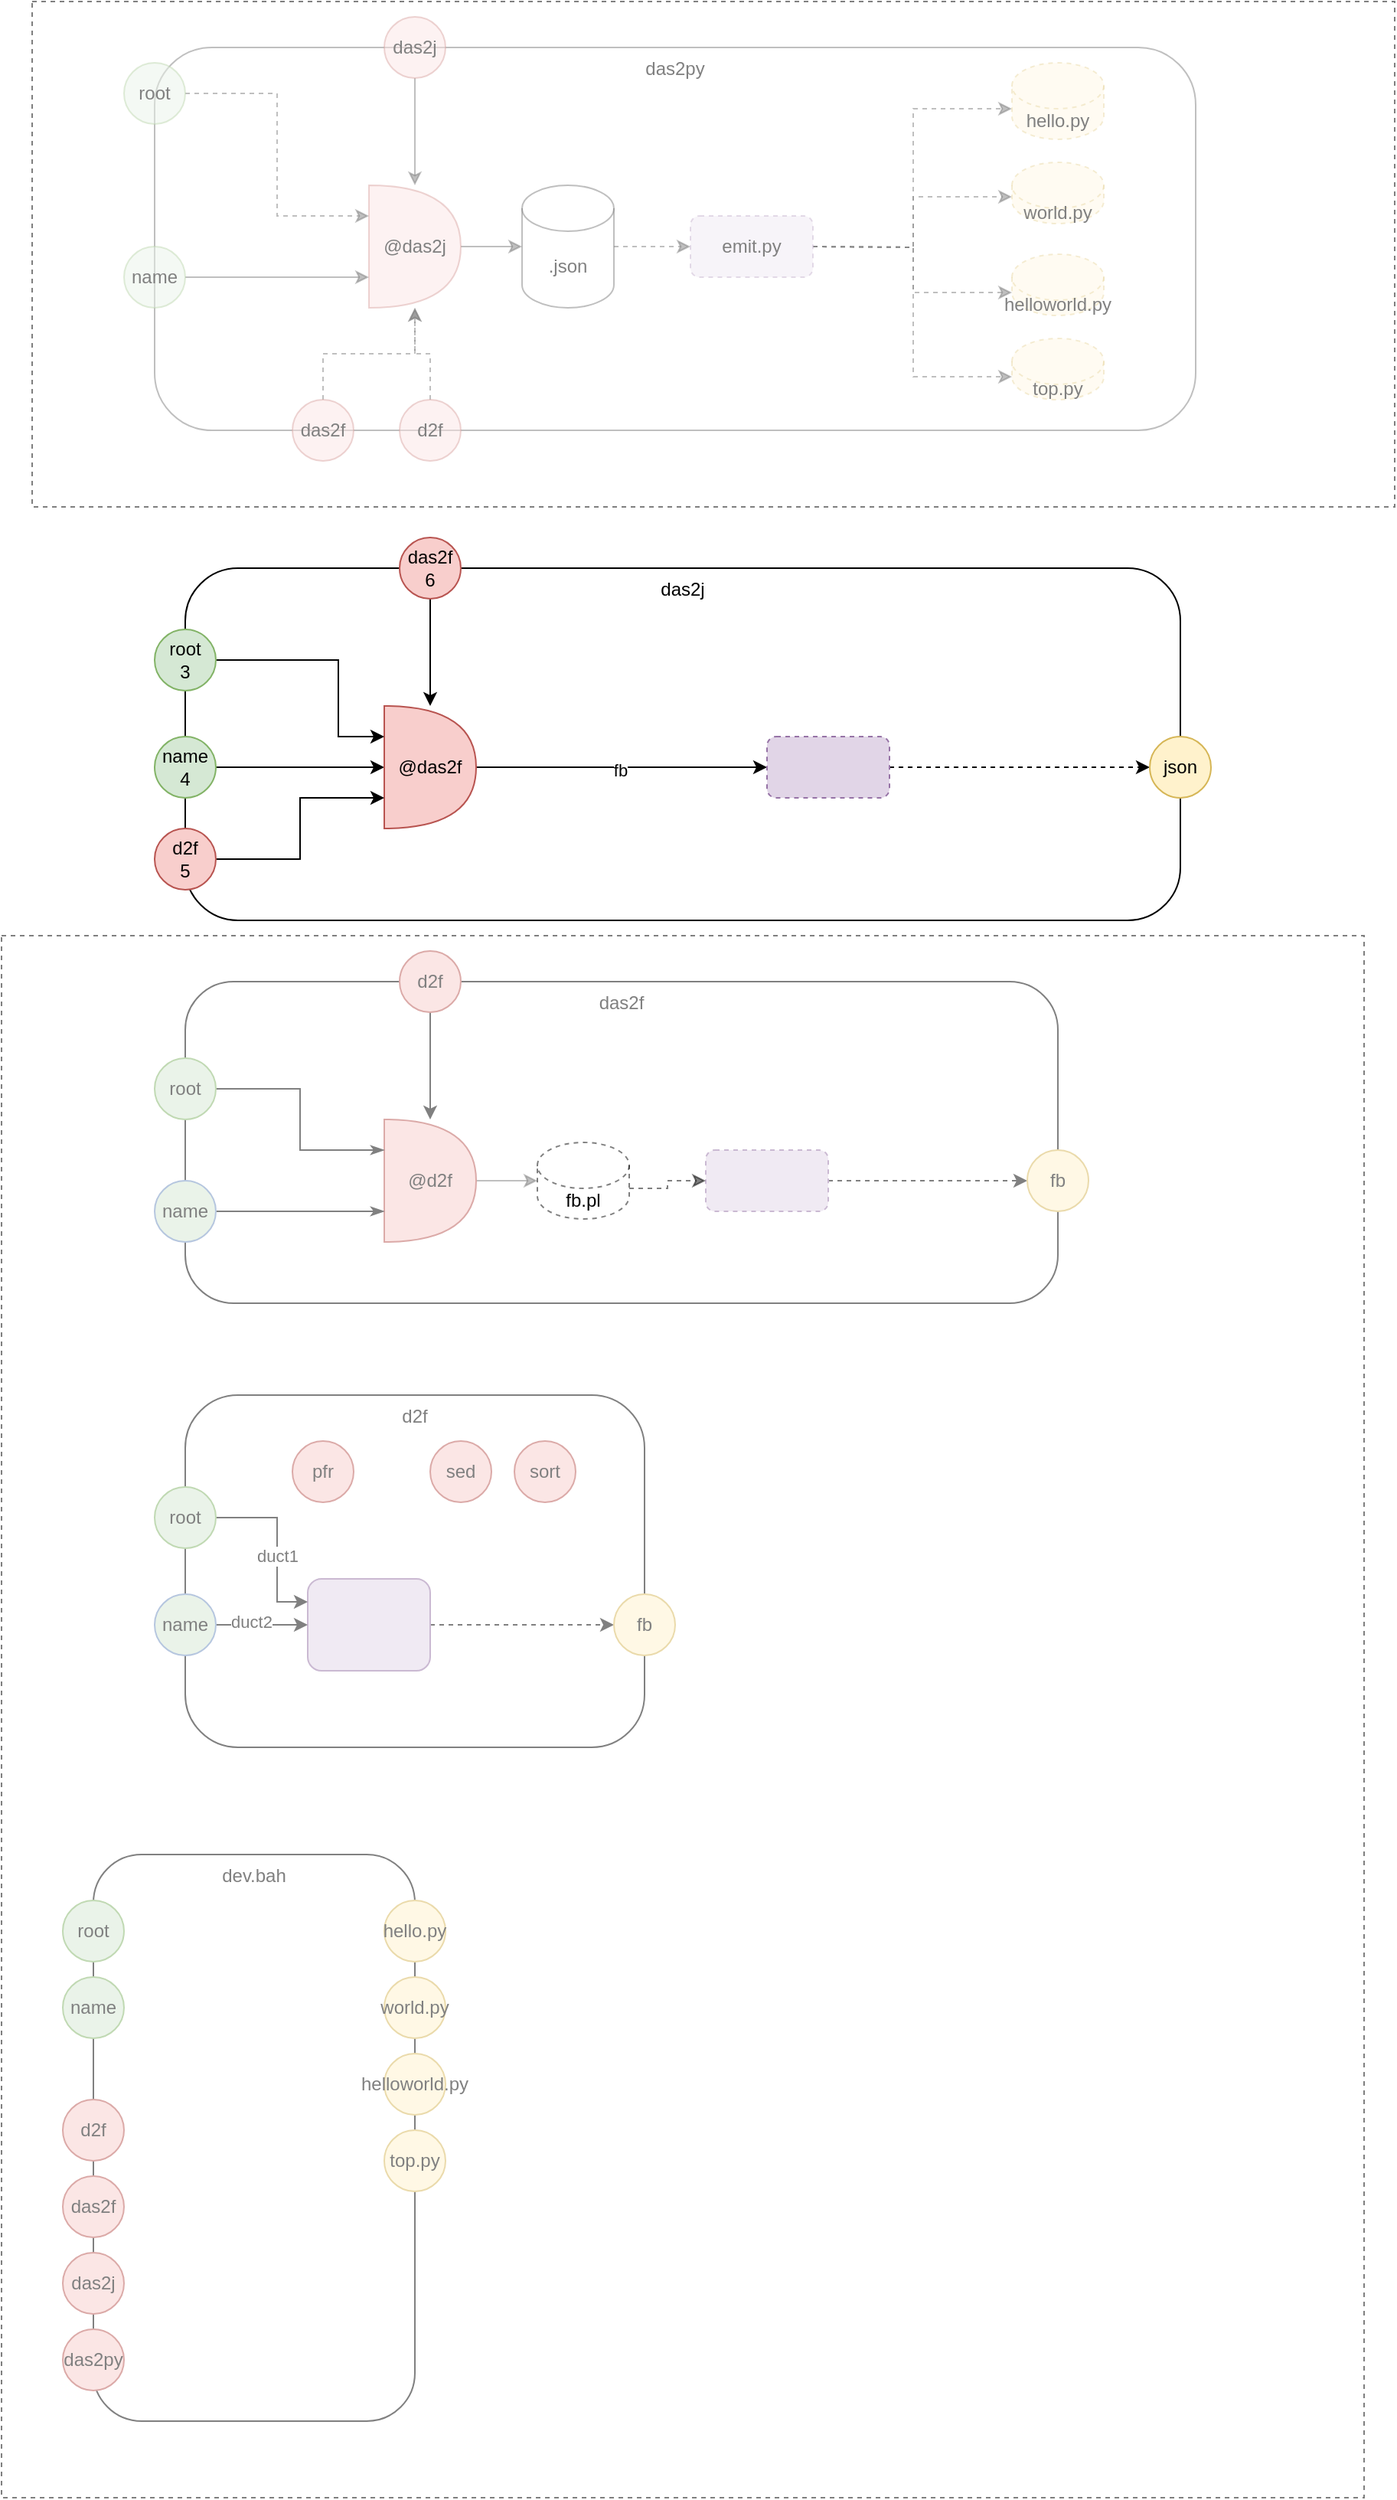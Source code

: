 <mxfile version="14.6.13" type="device"><diagram id="QTGyIGncSPA2Pm1gwpI6" name="Page-1"><mxGraphModel dx="953" dy="806" grid="1" gridSize="10" guides="1" tooltips="1" connect="1" arrows="1" fold="1" page="1" pageScale="1" pageWidth="1100" pageHeight="850" math="0" shadow="0"><root><mxCell id="0"/><mxCell id="1" parent="0"/><mxCell id="zOqLqZQxqcEyqAdoZ7LE-76" value="dev.bah" style="rounded=1;whiteSpace=wrap;html=1;verticalAlign=top;" vertex="1" parent="1"><mxGeometry x="80" y="1260" width="210" height="370" as="geometry"/></mxCell><mxCell id="zOqLqZQxqcEyqAdoZ7LE-1" value="das2py" style="rounded=1;whiteSpace=wrap;html=1;verticalAlign=top;opacity=50;" vertex="1" parent="1"><mxGeometry x="120" y="80" width="680" height="250" as="geometry"/></mxCell><mxCell id="zOqLqZQxqcEyqAdoZ7LE-20" style="edgeStyle=orthogonalEdgeStyle;rounded=0;orthogonalLoop=1;jettySize=auto;html=1;exitX=0.5;exitY=1;exitDx=0;exitDy=0;opacity=50;" edge="1" parent="1" source="zOqLqZQxqcEyqAdoZ7LE-4" target="zOqLqZQxqcEyqAdoZ7LE-8"><mxGeometry relative="1" as="geometry"/></mxCell><mxCell id="zOqLqZQxqcEyqAdoZ7LE-4" value="das2j" style="ellipse;whiteSpace=wrap;html=1;aspect=fixed;fillColor=#f8cecc;strokeColor=#b85450;opacity=50;" vertex="1" parent="1"><mxGeometry x="270" y="60" width="40" height="40" as="geometry"/></mxCell><mxCell id="zOqLqZQxqcEyqAdoZ7LE-138" style="edgeStyle=orthogonalEdgeStyle;rounded=0;orthogonalLoop=1;jettySize=auto;html=1;exitX=1;exitY=0.5;exitDx=0;exitDy=0;exitPerimeter=0;entryX=0;entryY=0.5;entryDx=0;entryDy=0;dashed=1;endArrow=classic;endFill=1;strokeColor=#000000;strokeWidth=1;opacity=50;" edge="1" parent="1" source="zOqLqZQxqcEyqAdoZ7LE-7" target="zOqLqZQxqcEyqAdoZ7LE-137"><mxGeometry relative="1" as="geometry"/></mxCell><mxCell id="zOqLqZQxqcEyqAdoZ7LE-7" value="&lt;span style=&quot;font-weight: normal&quot;&gt;.json&lt;/span&gt;" style="shape=cylinder3;whiteSpace=wrap;html=1;boundedLbl=1;backgroundOutline=1;size=15;fontStyle=1;opacity=50;" vertex="1" parent="1"><mxGeometry x="360" y="170" width="60" height="80" as="geometry"/></mxCell><mxCell id="zOqLqZQxqcEyqAdoZ7LE-11" style="edgeStyle=orthogonalEdgeStyle;rounded=0;orthogonalLoop=1;jettySize=auto;html=1;exitX=1;exitY=0.5;exitDx=0;exitDy=0;exitPerimeter=0;opacity=50;" edge="1" parent="1" source="zOqLqZQxqcEyqAdoZ7LE-8" target="zOqLqZQxqcEyqAdoZ7LE-7"><mxGeometry relative="1" as="geometry"/></mxCell><mxCell id="zOqLqZQxqcEyqAdoZ7LE-8" value="@das2j" style="shape=or;whiteSpace=wrap;html=1;fillColor=#f8cecc;strokeColor=#b85450;opacity=50;" vertex="1" parent="1"><mxGeometry x="260" y="170" width="60" height="80" as="geometry"/></mxCell><mxCell id="zOqLqZQxqcEyqAdoZ7LE-16" style="edgeStyle=orthogonalEdgeStyle;rounded=0;orthogonalLoop=1;jettySize=auto;html=1;exitX=1;exitY=0.5;exitDx=0;exitDy=0;exitPerimeter=0;entryX=0;entryY=0;entryDx=0;entryDy=30;dashed=1;entryPerimeter=0;opacity=50;" edge="1" parent="1" target="zOqLqZQxqcEyqAdoZ7LE-128"><mxGeometry relative="1" as="geometry"><mxPoint x="550.0" y="210" as="sourcePoint"/></mxGeometry></mxCell><mxCell id="zOqLqZQxqcEyqAdoZ7LE-26" style="edgeStyle=orthogonalEdgeStyle;rounded=0;orthogonalLoop=1;jettySize=auto;html=1;entryX=0;entryY=1;entryDx=0;entryDy=-15;dashed=1;entryPerimeter=0;opacity=50;" edge="1" parent="1" target="zOqLqZQxqcEyqAdoZ7LE-130"><mxGeometry relative="1" as="geometry"><mxPoint x="550.0" y="210" as="sourcePoint"/></mxGeometry></mxCell><mxCell id="zOqLqZQxqcEyqAdoZ7LE-27" style="edgeStyle=orthogonalEdgeStyle;rounded=0;orthogonalLoop=1;jettySize=auto;html=1;entryX=0;entryY=1;entryDx=0;entryDy=-15;dashed=1;entryPerimeter=0;opacity=50;" edge="1" parent="1" target="zOqLqZQxqcEyqAdoZ7LE-131"><mxGeometry relative="1" as="geometry"><mxPoint x="550.0" y="210" as="sourcePoint"/></mxGeometry></mxCell><mxCell id="zOqLqZQxqcEyqAdoZ7LE-28" style="edgeStyle=orthogonalEdgeStyle;rounded=0;orthogonalLoop=1;jettySize=auto;html=1;entryX=0;entryY=0;entryDx=0;entryDy=22.5;dashed=1;entryPerimeter=0;opacity=50;" edge="1" parent="1" target="zOqLqZQxqcEyqAdoZ7LE-129"><mxGeometry relative="1" as="geometry"><mxPoint x="550.0" y="210" as="sourcePoint"/></mxGeometry></mxCell><mxCell id="zOqLqZQxqcEyqAdoZ7LE-17" value="das2j" style="rounded=1;whiteSpace=wrap;html=1;verticalAlign=top;" vertex="1" parent="1"><mxGeometry x="140" y="420" width="650" height="230" as="geometry"/></mxCell><mxCell id="zOqLqZQxqcEyqAdoZ7LE-35" style="edgeStyle=orthogonalEdgeStyle;rounded=0;orthogonalLoop=1;jettySize=auto;html=1;entryX=0;entryY=0.5;entryDx=0;entryDy=0;entryPerimeter=0;" edge="1" parent="1" source="zOqLqZQxqcEyqAdoZ7LE-18" target="zOqLqZQxqcEyqAdoZ7LE-34"><mxGeometry relative="1" as="geometry"/></mxCell><mxCell id="zOqLqZQxqcEyqAdoZ7LE-18" value="name&lt;br&gt;4" style="ellipse;whiteSpace=wrap;html=1;aspect=fixed;fillColor=#d5e8d4;strokeColor=#82b366;" vertex="1" parent="1"><mxGeometry x="120" y="530" width="40" height="40" as="geometry"/></mxCell><mxCell id="zOqLqZQxqcEyqAdoZ7LE-32" style="edgeStyle=orthogonalEdgeStyle;rounded=0;orthogonalLoop=1;jettySize=auto;html=1;exitX=0.5;exitY=1;exitDx=0;exitDy=0;" edge="1" parent="1" source="zOqLqZQxqcEyqAdoZ7LE-33" target="zOqLqZQxqcEyqAdoZ7LE-34"><mxGeometry relative="1" as="geometry"/></mxCell><mxCell id="zOqLqZQxqcEyqAdoZ7LE-33" value="das2f&lt;br&gt;6" style="ellipse;whiteSpace=wrap;html=1;aspect=fixed;fillColor=#f8cecc;strokeColor=#b85450;" vertex="1" parent="1"><mxGeometry x="280" y="400" width="40" height="40" as="geometry"/></mxCell><mxCell id="zOqLqZQxqcEyqAdoZ7LE-125" style="edgeStyle=orthogonalEdgeStyle;rounded=0;orthogonalLoop=1;jettySize=auto;html=1;exitX=1;exitY=0.5;exitDx=0;exitDy=0;exitPerimeter=0;endArrow=classic;endFill=1;strokeColor=#000000;strokeWidth=1;" edge="1" parent="1" source="zOqLqZQxqcEyqAdoZ7LE-34"><mxGeometry relative="1" as="geometry"><mxPoint x="520" y="550" as="targetPoint"/></mxGeometry></mxCell><mxCell id="zOqLqZQxqcEyqAdoZ7LE-155" value="fb" style="edgeLabel;html=1;align=center;verticalAlign=middle;resizable=0;points=[];" vertex="1" connectable="0" parent="zOqLqZQxqcEyqAdoZ7LE-125"><mxGeometry x="-0.011" y="-2" relative="1" as="geometry"><mxPoint as="offset"/></mxGeometry></mxCell><mxCell id="zOqLqZQxqcEyqAdoZ7LE-34" value="@das2f" style="shape=or;whiteSpace=wrap;html=1;fillColor=#f8cecc;strokeColor=#b85450;" vertex="1" parent="1"><mxGeometry x="270" y="510" width="60" height="80" as="geometry"/></mxCell><mxCell id="zOqLqZQxqcEyqAdoZ7LE-37" value="das2f" style="rounded=1;whiteSpace=wrap;html=1;verticalAlign=top;" vertex="1" parent="1"><mxGeometry x="140" y="690" width="570" height="210" as="geometry"/></mxCell><mxCell id="zOqLqZQxqcEyqAdoZ7LE-41" style="edgeStyle=orthogonalEdgeStyle;rounded=0;orthogonalLoop=1;jettySize=auto;html=1;exitX=0.5;exitY=1;exitDx=0;exitDy=0;" edge="1" parent="1" source="zOqLqZQxqcEyqAdoZ7LE-42" target="zOqLqZQxqcEyqAdoZ7LE-44"><mxGeometry relative="1" as="geometry"/></mxCell><mxCell id="zOqLqZQxqcEyqAdoZ7LE-42" value="d2f" style="ellipse;whiteSpace=wrap;html=1;aspect=fixed;fillColor=#f8cecc;strokeColor=#b85450;" vertex="1" parent="1"><mxGeometry x="280" y="670" width="40" height="40" as="geometry"/></mxCell><mxCell id="zOqLqZQxqcEyqAdoZ7LE-153" style="edgeStyle=orthogonalEdgeStyle;rounded=0;orthogonalLoop=1;jettySize=auto;html=1;exitX=1;exitY=0.5;exitDx=0;exitDy=0;exitPerimeter=0;entryX=0;entryY=0.5;entryDx=0;entryDy=0;entryPerimeter=0;endArrow=classic;endFill=1;strokeColor=#000000;strokeWidth=1;opacity=50;" edge="1" parent="1" source="zOqLqZQxqcEyqAdoZ7LE-44" target="zOqLqZQxqcEyqAdoZ7LE-152"><mxGeometry relative="1" as="geometry"/></mxCell><mxCell id="zOqLqZQxqcEyqAdoZ7LE-44" value="@d2f" style="shape=or;whiteSpace=wrap;html=1;fillColor=#f8cecc;strokeColor=#b85450;" vertex="1" parent="1"><mxGeometry x="270" y="780" width="60" height="80" as="geometry"/></mxCell><mxCell id="zOqLqZQxqcEyqAdoZ7LE-121" style="edgeStyle=orthogonalEdgeStyle;rounded=0;orthogonalLoop=1;jettySize=auto;html=1;exitX=1;exitY=0.5;exitDx=0;exitDy=0;entryX=0;entryY=0.5;entryDx=0;entryDy=0;dashed=1;endArrow=classic;endFill=1;strokeColor=#000000;strokeWidth=1;" edge="1" parent="1" source="zOqLqZQxqcEyqAdoZ7LE-45" target="zOqLqZQxqcEyqAdoZ7LE-147"><mxGeometry relative="1" as="geometry"><mxPoint x="600.0" y="820.0" as="targetPoint"/></mxGeometry></mxCell><mxCell id="zOqLqZQxqcEyqAdoZ7LE-45" value="" style="rounded=1;whiteSpace=wrap;html=1;fillColor=#e1d5e7;strokeColor=#9673a6;dashed=1;" vertex="1" parent="1"><mxGeometry x="480" y="800" width="80" height="40" as="geometry"/></mxCell><mxCell id="zOqLqZQxqcEyqAdoZ7LE-49" value="d2f" style="rounded=1;whiteSpace=wrap;html=1;verticalAlign=top;" vertex="1" parent="1"><mxGeometry x="140" y="960" width="300" height="230" as="geometry"/></mxCell><mxCell id="zOqLqZQxqcEyqAdoZ7LE-144" style="edgeStyle=orthogonalEdgeStyle;rounded=0;orthogonalLoop=1;jettySize=auto;html=1;exitX=1;exitY=0.5;exitDx=0;exitDy=0;entryX=0;entryY=0.5;entryDx=0;entryDy=0;dashed=1;endArrow=classic;endFill=1;strokeColor=#000000;strokeWidth=1;" edge="1" parent="1" source="zOqLqZQxqcEyqAdoZ7LE-57" target="zOqLqZQxqcEyqAdoZ7LE-143"><mxGeometry relative="1" as="geometry"/></mxCell><mxCell id="zOqLqZQxqcEyqAdoZ7LE-57" value="" style="rounded=1;whiteSpace=wrap;html=1;fillColor=#e1d5e7;strokeColor=#9673a6;" vertex="1" parent="1"><mxGeometry x="220" y="1080" width="80" height="60" as="geometry"/></mxCell><mxCell id="zOqLqZQxqcEyqAdoZ7LE-66" style="edgeStyle=orthogonalEdgeStyle;rounded=0;orthogonalLoop=1;jettySize=auto;html=1;exitX=1;exitY=0.5;exitDx=0;exitDy=0;entryX=0;entryY=0.75;entryDx=0;entryDy=0;entryPerimeter=0;opacity=50;" edge="1" parent="1" source="zOqLqZQxqcEyqAdoZ7LE-65" target="zOqLqZQxqcEyqAdoZ7LE-8"><mxGeometry relative="1" as="geometry"/></mxCell><mxCell id="zOqLqZQxqcEyqAdoZ7LE-65" value="name" style="ellipse;whiteSpace=wrap;html=1;aspect=fixed;fillColor=#d5e8d4;strokeColor=#82b366;opacity=50;" vertex="1" parent="1"><mxGeometry x="100" y="210" width="40" height="40" as="geometry"/></mxCell><mxCell id="zOqLqZQxqcEyqAdoZ7LE-102" style="edgeStyle=orthogonalEdgeStyle;rounded=0;orthogonalLoop=1;jettySize=auto;html=1;exitX=1;exitY=0.5;exitDx=0;exitDy=0;entryX=0;entryY=0.75;entryDx=0;entryDy=0;entryPerimeter=0;endArrow=classicThin;endFill=1;strokeWidth=1;" edge="1" parent="1" source="zOqLqZQxqcEyqAdoZ7LE-69" target="zOqLqZQxqcEyqAdoZ7LE-44"><mxGeometry relative="1" as="geometry"/></mxCell><mxCell id="zOqLqZQxqcEyqAdoZ7LE-69" value="name" style="ellipse;whiteSpace=wrap;html=1;aspect=fixed;fillColor=#d5e8d4;strokeColor=#6c8ebf;" vertex="1" parent="1"><mxGeometry x="120" y="820" width="40" height="40" as="geometry"/></mxCell><mxCell id="zOqLqZQxqcEyqAdoZ7LE-96" style="edgeStyle=orthogonalEdgeStyle;rounded=0;orthogonalLoop=1;jettySize=auto;html=1;exitX=1;exitY=0.5;exitDx=0;exitDy=0;entryX=0;entryY=0.5;entryDx=0;entryDy=0;" edge="1" parent="1" source="zOqLqZQxqcEyqAdoZ7LE-71" target="zOqLqZQxqcEyqAdoZ7LE-57"><mxGeometry relative="1" as="geometry"/></mxCell><mxCell id="zOqLqZQxqcEyqAdoZ7LE-108" value="duct2" style="edgeLabel;html=1;align=center;verticalAlign=middle;resizable=0;points=[];" vertex="1" connectable="0" parent="zOqLqZQxqcEyqAdoZ7LE-96"><mxGeometry x="-0.233" y="2" relative="1" as="geometry"><mxPoint as="offset"/></mxGeometry></mxCell><mxCell id="zOqLqZQxqcEyqAdoZ7LE-71" value="name" style="ellipse;whiteSpace=wrap;html=1;aspect=fixed;fillColor=#d5e8d4;strokeColor=#6c8ebf;" vertex="1" parent="1"><mxGeometry x="120" y="1090" width="40" height="40" as="geometry"/></mxCell><mxCell id="zOqLqZQxqcEyqAdoZ7LE-73" value="pfr" style="ellipse;whiteSpace=wrap;html=1;aspect=fixed;fillColor=#f8cecc;strokeColor=#b85450;" vertex="1" parent="1"><mxGeometry x="210" y="990" width="40" height="40" as="geometry"/></mxCell><mxCell id="zOqLqZQxqcEyqAdoZ7LE-74" value="sed" style="ellipse;whiteSpace=wrap;html=1;aspect=fixed;fillColor=#f8cecc;strokeColor=#b85450;" vertex="1" parent="1"><mxGeometry x="300" y="990" width="40" height="40" as="geometry"/></mxCell><mxCell id="zOqLqZQxqcEyqAdoZ7LE-75" value="sort" style="ellipse;whiteSpace=wrap;html=1;aspect=fixed;fillColor=#f8cecc;strokeColor=#b85450;" vertex="1" parent="1"><mxGeometry x="355" y="990" width="40" height="40" as="geometry"/></mxCell><mxCell id="zOqLqZQxqcEyqAdoZ7LE-82" value="name" style="ellipse;whiteSpace=wrap;html=1;aspect=fixed;fillColor=#d5e8d4;strokeColor=#82b366;" vertex="1" parent="1"><mxGeometry x="60" y="1340" width="40" height="40" as="geometry"/></mxCell><mxCell id="zOqLqZQxqcEyqAdoZ7LE-83" value="hello.py" style="ellipse;whiteSpace=wrap;html=1;aspect=fixed;fillColor=#fff2cc;strokeColor=#d6b656;" vertex="1" parent="1"><mxGeometry x="270" y="1290" width="40" height="40" as="geometry"/></mxCell><mxCell id="zOqLqZQxqcEyqAdoZ7LE-84" value="world.py" style="ellipse;whiteSpace=wrap;html=1;aspect=fixed;fillColor=#fff2cc;strokeColor=#d6b656;" vertex="1" parent="1"><mxGeometry x="270" y="1340" width="40" height="40" as="geometry"/></mxCell><mxCell id="zOqLqZQxqcEyqAdoZ7LE-85" value="helloworld.py" style="ellipse;whiteSpace=wrap;html=1;aspect=fixed;fillColor=#fff2cc;strokeColor=#d6b656;" vertex="1" parent="1"><mxGeometry x="270" y="1390" width="40" height="40" as="geometry"/></mxCell><mxCell id="zOqLqZQxqcEyqAdoZ7LE-86" value="top.py" style="ellipse;whiteSpace=wrap;html=1;aspect=fixed;fillColor=#fff2cc;strokeColor=#d6b656;" vertex="1" parent="1"><mxGeometry x="270" y="1440" width="40" height="40" as="geometry"/></mxCell><mxCell id="zOqLqZQxqcEyqAdoZ7LE-97" style="edgeStyle=orthogonalEdgeStyle;rounded=0;orthogonalLoop=1;jettySize=auto;html=1;exitX=1;exitY=0.5;exitDx=0;exitDy=0;entryX=0;entryY=0.25;entryDx=0;entryDy=0;" edge="1" parent="1" source="zOqLqZQxqcEyqAdoZ7LE-87" target="zOqLqZQxqcEyqAdoZ7LE-57"><mxGeometry relative="1" as="geometry"><Array as="points"><mxPoint x="200" y="1040"/><mxPoint x="200" y="1095"/></Array></mxGeometry></mxCell><mxCell id="zOqLqZQxqcEyqAdoZ7LE-107" value="duct1" style="edgeLabel;html=1;align=center;verticalAlign=middle;resizable=0;points=[];" vertex="1" connectable="0" parent="zOqLqZQxqcEyqAdoZ7LE-97"><mxGeometry x="0.13" relative="1" as="geometry"><mxPoint as="offset"/></mxGeometry></mxCell><mxCell id="zOqLqZQxqcEyqAdoZ7LE-87" value="root" style="ellipse;whiteSpace=wrap;html=1;aspect=fixed;fillColor=#d5e8d4;strokeColor=#82b366;" vertex="1" parent="1"><mxGeometry x="120" y="1020" width="40" height="40" as="geometry"/></mxCell><mxCell id="zOqLqZQxqcEyqAdoZ7LE-101" style="edgeStyle=orthogonalEdgeStyle;rounded=0;orthogonalLoop=1;jettySize=auto;html=1;exitX=1;exitY=0.5;exitDx=0;exitDy=0;entryX=0;entryY=0.25;entryDx=0;entryDy=0;entryPerimeter=0;endArrow=classicThin;endFill=1;strokeWidth=1;" edge="1" parent="1" source="zOqLqZQxqcEyqAdoZ7LE-88" target="zOqLqZQxqcEyqAdoZ7LE-44"><mxGeometry relative="1" as="geometry"/></mxCell><mxCell id="zOqLqZQxqcEyqAdoZ7LE-88" value="root" style="ellipse;whiteSpace=wrap;html=1;aspect=fixed;fillColor=#d5e8d4;strokeColor=#82b366;" vertex="1" parent="1"><mxGeometry x="120" y="740" width="40" height="40" as="geometry"/></mxCell><mxCell id="zOqLqZQxqcEyqAdoZ7LE-103" style="edgeStyle=orthogonalEdgeStyle;rounded=0;orthogonalLoop=1;jettySize=auto;html=1;entryX=0;entryY=0.25;entryDx=0;entryDy=0;entryPerimeter=0;endArrow=classic;endFill=1;strokeColor=#000000;strokeWidth=1;" edge="1" parent="1" source="zOqLqZQxqcEyqAdoZ7LE-89" target="zOqLqZQxqcEyqAdoZ7LE-34"><mxGeometry relative="1" as="geometry"><Array as="points"><mxPoint x="240" y="480"/><mxPoint x="240" y="530"/></Array></mxGeometry></mxCell><mxCell id="zOqLqZQxqcEyqAdoZ7LE-89" value="root&lt;br&gt;3" style="ellipse;whiteSpace=wrap;html=1;aspect=fixed;fillColor=#d5e8d4;strokeColor=#82b366;" vertex="1" parent="1"><mxGeometry x="120" y="460" width="40" height="40" as="geometry"/></mxCell><mxCell id="zOqLqZQxqcEyqAdoZ7LE-110" style="edgeStyle=orthogonalEdgeStyle;rounded=0;orthogonalLoop=1;jettySize=auto;html=1;exitX=1;exitY=0.5;exitDx=0;exitDy=0;entryX=0;entryY=0.25;entryDx=0;entryDy=0;entryPerimeter=0;dashed=1;endArrow=classic;endFill=1;strokeColor=#000000;strokeWidth=1;opacity=50;" edge="1" parent="1" source="zOqLqZQxqcEyqAdoZ7LE-90" target="zOqLqZQxqcEyqAdoZ7LE-8"><mxGeometry relative="1" as="geometry"/></mxCell><mxCell id="zOqLqZQxqcEyqAdoZ7LE-90" value="root" style="ellipse;whiteSpace=wrap;html=1;aspect=fixed;fillColor=#d5e8d4;strokeColor=#82b366;opacity=50;" vertex="1" parent="1"><mxGeometry x="100" y="90" width="40" height="40" as="geometry"/></mxCell><mxCell id="zOqLqZQxqcEyqAdoZ7LE-91" value="d2f" style="ellipse;whiteSpace=wrap;html=1;aspect=fixed;fillColor=#f8cecc;strokeColor=#b85450;" vertex="1" parent="1"><mxGeometry x="60" y="1420" width="40" height="40" as="geometry"/></mxCell><mxCell id="zOqLqZQxqcEyqAdoZ7LE-92" value="root" style="ellipse;whiteSpace=wrap;html=1;aspect=fixed;fillColor=#d5e8d4;strokeColor=#82b366;" vertex="1" parent="1"><mxGeometry x="60" y="1290" width="40" height="40" as="geometry"/></mxCell><mxCell id="zOqLqZQxqcEyqAdoZ7LE-93" value="das2f" style="ellipse;whiteSpace=wrap;html=1;aspect=fixed;fillColor=#f8cecc;strokeColor=#b85450;" vertex="1" parent="1"><mxGeometry x="60" y="1470" width="40" height="40" as="geometry"/></mxCell><mxCell id="zOqLqZQxqcEyqAdoZ7LE-94" value="das2j" style="ellipse;whiteSpace=wrap;html=1;aspect=fixed;fillColor=#f8cecc;strokeColor=#b85450;" vertex="1" parent="1"><mxGeometry x="60" y="1520" width="40" height="40" as="geometry"/></mxCell><mxCell id="zOqLqZQxqcEyqAdoZ7LE-95" value="das2py" style="ellipse;whiteSpace=wrap;html=1;aspect=fixed;fillColor=#f8cecc;strokeColor=#b85450;" vertex="1" parent="1"><mxGeometry x="60" y="1570" width="40" height="40" as="geometry"/></mxCell><mxCell id="zOqLqZQxqcEyqAdoZ7LE-113" style="edgeStyle=orthogonalEdgeStyle;rounded=0;orthogonalLoop=1;jettySize=auto;html=1;exitX=1;exitY=0.5;exitDx=0;exitDy=0;entryX=0;entryY=0.75;entryDx=0;entryDy=0;entryPerimeter=0;endArrow=classic;endFill=1;strokeColor=#000000;strokeWidth=1;" edge="1" parent="1" source="zOqLqZQxqcEyqAdoZ7LE-112" target="zOqLqZQxqcEyqAdoZ7LE-34"><mxGeometry relative="1" as="geometry"/></mxCell><mxCell id="zOqLqZQxqcEyqAdoZ7LE-112" value="d2f&lt;br&gt;5" style="ellipse;whiteSpace=wrap;html=1;aspect=fixed;fillColor=#f8cecc;strokeColor=#b85450;" vertex="1" parent="1"><mxGeometry x="120" y="590" width="40" height="40" as="geometry"/></mxCell><mxCell id="zOqLqZQxqcEyqAdoZ7LE-149" style="edgeStyle=orthogonalEdgeStyle;rounded=0;orthogonalLoop=1;jettySize=auto;html=1;exitX=1;exitY=0.5;exitDx=0;exitDy=0;entryX=0;entryY=0.5;entryDx=0;entryDy=0;dashed=1;endArrow=classic;endFill=1;strokeColor=#000000;strokeWidth=1;" edge="1" parent="1" source="zOqLqZQxqcEyqAdoZ7LE-124" target="zOqLqZQxqcEyqAdoZ7LE-148"><mxGeometry relative="1" as="geometry"/></mxCell><mxCell id="zOqLqZQxqcEyqAdoZ7LE-124" value="" style="rounded=1;whiteSpace=wrap;html=1;fillColor=#e1d5e7;strokeColor=#9673a6;dashed=1;" vertex="1" parent="1"><mxGeometry x="520" y="530" width="80" height="40" as="geometry"/></mxCell><mxCell id="zOqLqZQxqcEyqAdoZ7LE-128" value="hello.py" style="shape=cylinder3;whiteSpace=wrap;html=1;boundedLbl=1;backgroundOutline=1;size=15;dashed=1;fillColor=#fff2cc;strokeColor=#d6b656;opacity=50;" vertex="1" parent="1"><mxGeometry x="680" y="90" width="60" height="50" as="geometry"/></mxCell><mxCell id="zOqLqZQxqcEyqAdoZ7LE-129" value="world.py" style="shape=cylinder3;whiteSpace=wrap;html=1;boundedLbl=1;backgroundOutline=1;size=15;dashed=1;fillColor=#fff2cc;strokeColor=#d6b656;opacity=50;" vertex="1" parent="1"><mxGeometry x="680" y="155" width="60" height="40" as="geometry"/></mxCell><mxCell id="zOqLqZQxqcEyqAdoZ7LE-130" value="helloworld.py" style="shape=cylinder3;whiteSpace=wrap;html=1;boundedLbl=1;backgroundOutline=1;size=15;dashed=1;fillColor=#fff2cc;strokeColor=#d6b656;opacity=50;" vertex="1" parent="1"><mxGeometry x="680" y="215" width="60" height="40" as="geometry"/></mxCell><mxCell id="zOqLqZQxqcEyqAdoZ7LE-131" value="top.py" style="shape=cylinder3;whiteSpace=wrap;html=1;boundedLbl=1;backgroundOutline=1;size=15;dashed=1;fillColor=#fff2cc;strokeColor=#d6b656;opacity=50;" vertex="1" parent="1"><mxGeometry x="680" y="270" width="60" height="40" as="geometry"/></mxCell><mxCell id="zOqLqZQxqcEyqAdoZ7LE-136" style="edgeStyle=orthogonalEdgeStyle;rounded=0;orthogonalLoop=1;jettySize=auto;html=1;dashed=1;endArrow=classic;endFill=1;strokeColor=#000000;strokeWidth=1;opacity=50;" edge="1" parent="1" source="zOqLqZQxqcEyqAdoZ7LE-132" target="zOqLqZQxqcEyqAdoZ7LE-8"><mxGeometry relative="1" as="geometry"><Array as="points"><mxPoint x="230" y="280"/><mxPoint x="290" y="280"/></Array></mxGeometry></mxCell><mxCell id="zOqLqZQxqcEyqAdoZ7LE-132" value="das2f" style="ellipse;whiteSpace=wrap;html=1;aspect=fixed;fillColor=#f8cecc;strokeColor=#b85450;opacity=50;" vertex="1" parent="1"><mxGeometry x="210" y="310" width="40" height="40" as="geometry"/></mxCell><mxCell id="zOqLqZQxqcEyqAdoZ7LE-135" style="edgeStyle=orthogonalEdgeStyle;rounded=0;orthogonalLoop=1;jettySize=auto;html=1;exitX=0.5;exitY=0;exitDx=0;exitDy=0;dashed=1;endArrow=classic;endFill=1;strokeColor=#000000;strokeWidth=1;opacity=50;" edge="1" parent="1" source="zOqLqZQxqcEyqAdoZ7LE-133" target="zOqLqZQxqcEyqAdoZ7LE-8"><mxGeometry relative="1" as="geometry"/></mxCell><mxCell id="zOqLqZQxqcEyqAdoZ7LE-133" value="d2f" style="ellipse;whiteSpace=wrap;html=1;aspect=fixed;fillColor=#f8cecc;strokeColor=#b85450;opacity=50;" vertex="1" parent="1"><mxGeometry x="280" y="310" width="40" height="40" as="geometry"/></mxCell><mxCell id="zOqLqZQxqcEyqAdoZ7LE-137" value="emit.py" style="rounded=1;whiteSpace=wrap;html=1;fillColor=#e1d5e7;strokeColor=#9673a6;dashed=1;opacity=50;" vertex="1" parent="1"><mxGeometry x="470" y="190" width="80" height="40" as="geometry"/></mxCell><mxCell id="zOqLqZQxqcEyqAdoZ7LE-143" value="fb" style="ellipse;whiteSpace=wrap;html=1;aspect=fixed;fillColor=#fff2cc;strokeColor=#d6b656;" vertex="1" parent="1"><mxGeometry x="420" y="1090" width="40" height="40" as="geometry"/></mxCell><mxCell id="zOqLqZQxqcEyqAdoZ7LE-147" value="fb" style="ellipse;whiteSpace=wrap;html=1;aspect=fixed;fillColor=#fff2cc;strokeColor=#d6b656;" vertex="1" parent="1"><mxGeometry x="690" y="800" width="40" height="40" as="geometry"/></mxCell><mxCell id="zOqLqZQxqcEyqAdoZ7LE-148" value="json" style="ellipse;whiteSpace=wrap;html=1;aspect=fixed;fillColor=#fff2cc;strokeColor=#d6b656;" vertex="1" parent="1"><mxGeometry x="770" y="530" width="40" height="40" as="geometry"/></mxCell><mxCell id="zOqLqZQxqcEyqAdoZ7LE-150" value="" style="rounded=0;whiteSpace=wrap;html=1;dashed=1;opacity=50;" vertex="1" parent="1"><mxGeometry x="20" y="660" width="890" height="1020" as="geometry"/></mxCell><mxCell id="zOqLqZQxqcEyqAdoZ7LE-151" value="" style="rounded=0;whiteSpace=wrap;html=1;dashed=1;opacity=50;" vertex="1" parent="1"><mxGeometry x="40" y="50" width="890" height="330" as="geometry"/></mxCell><mxCell id="zOqLqZQxqcEyqAdoZ7LE-154" style="edgeStyle=orthogonalEdgeStyle;rounded=0;orthogonalLoop=1;jettySize=auto;html=1;exitX=1;exitY=0;exitDx=0;exitDy=30;exitPerimeter=0;entryX=0;entryY=0.5;entryDx=0;entryDy=0;dashed=1;endArrow=classic;endFill=1;strokeColor=#000000;strokeWidth=1;opacity=50;" edge="1" parent="1" source="zOqLqZQxqcEyqAdoZ7LE-152" target="zOqLqZQxqcEyqAdoZ7LE-45"><mxGeometry relative="1" as="geometry"/></mxCell><mxCell id="zOqLqZQxqcEyqAdoZ7LE-152" value="fb.pl" style="shape=cylinder3;whiteSpace=wrap;html=1;boundedLbl=1;backgroundOutline=1;size=15;dashed=1;opacity=50;" vertex="1" parent="1"><mxGeometry x="370" y="795" width="60" height="50" as="geometry"/></mxCell></root></mxGraphModel></diagram></mxfile>